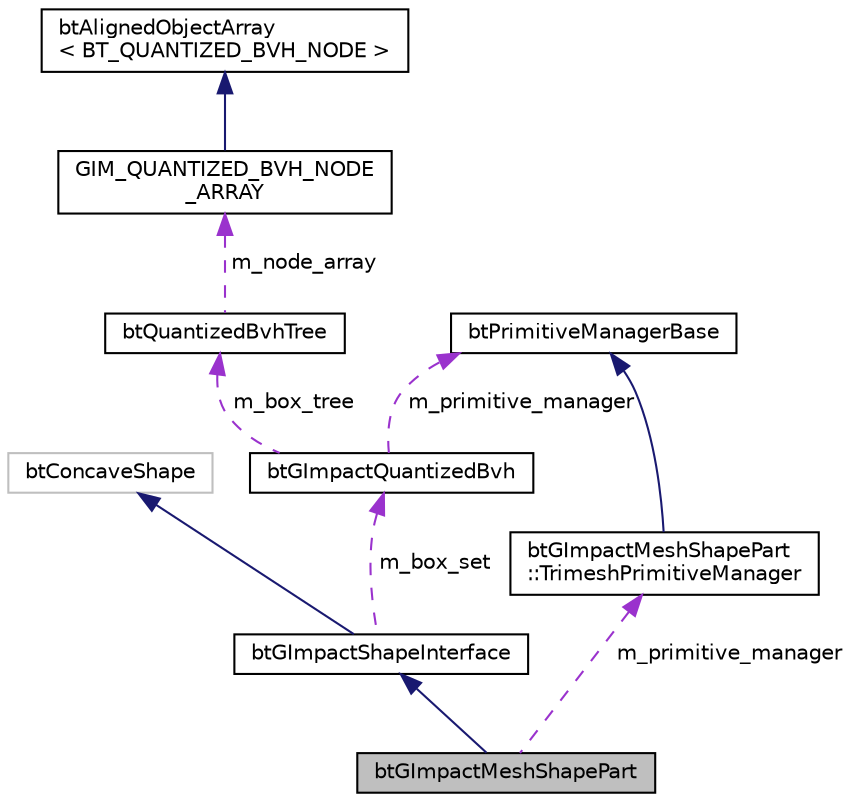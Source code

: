 digraph "btGImpactMeshShapePart"
{
  edge [fontname="Helvetica",fontsize="10",labelfontname="Helvetica",labelfontsize="10"];
  node [fontname="Helvetica",fontsize="10",shape=record];
  Node1 [label="btGImpactMeshShapePart",height=0.2,width=0.4,color="black", fillcolor="grey75", style="filled", fontcolor="black"];
  Node2 -> Node1 [dir="back",color="midnightblue",fontsize="10",style="solid"];
  Node2 [label="btGImpactShapeInterface",height=0.2,width=0.4,color="black", fillcolor="white", style="filled",URL="$classbt_g_impact_shape_interface.html",tooltip="Base class for gimpact shapes. "];
  Node3 -> Node2 [dir="back",color="midnightblue",fontsize="10",style="solid"];
  Node3 [label="btConcaveShape",height=0.2,width=0.4,color="grey75", fillcolor="white", style="filled"];
  Node4 -> Node2 [dir="back",color="darkorchid3",fontsize="10",style="dashed",label=" m_box_set" ];
  Node4 [label="btGImpactQuantizedBvh",height=0.2,width=0.4,color="black", fillcolor="white", style="filled",URL="$classbt_g_impact_quantized_bvh.html",tooltip="Structure for containing Boxes. "];
  Node5 -> Node4 [dir="back",color="darkorchid3",fontsize="10",style="dashed",label=" m_primitive_manager" ];
  Node5 [label="btPrimitiveManagerBase",height=0.2,width=0.4,color="black", fillcolor="white", style="filled",URL="$classbt_primitive_manager_base.html",tooltip="Prototype Base class for primitive classification. "];
  Node6 -> Node4 [dir="back",color="darkorchid3",fontsize="10",style="dashed",label=" m_box_tree" ];
  Node6 [label="btQuantizedBvhTree",height=0.2,width=0.4,color="black", fillcolor="white", style="filled",URL="$classbt_quantized_bvh_tree.html",tooltip="Basic Box tree structure. "];
  Node7 -> Node6 [dir="back",color="darkorchid3",fontsize="10",style="dashed",label=" m_node_array" ];
  Node7 [label="GIM_QUANTIZED_BVH_NODE\l_ARRAY",height=0.2,width=0.4,color="black", fillcolor="white", style="filled",URL="$class_g_i_m___q_u_a_n_t_i_z_e_d___b_v_h___n_o_d_e___a_r_r_a_y.html"];
  Node8 -> Node7 [dir="back",color="midnightblue",fontsize="10",style="solid"];
  Node8 [label="btAlignedObjectArray\l\< BT_QUANTIZED_BVH_NODE \>",height=0.2,width=0.4,color="black", fillcolor="white", style="filled",URL="$classbt_aligned_object_array.html"];
  Node9 -> Node1 [dir="back",color="darkorchid3",fontsize="10",style="dashed",label=" m_primitive_manager" ];
  Node9 [label="btGImpactMeshShapePart\l::TrimeshPrimitiveManager",height=0.2,width=0.4,color="black", fillcolor="white", style="filled",URL="$classbt_g_impact_mesh_shape_part_1_1_trimesh_primitive_manager.html",tooltip="Trimesh primitive manager. "];
  Node5 -> Node9 [dir="back",color="midnightblue",fontsize="10",style="solid"];
}
